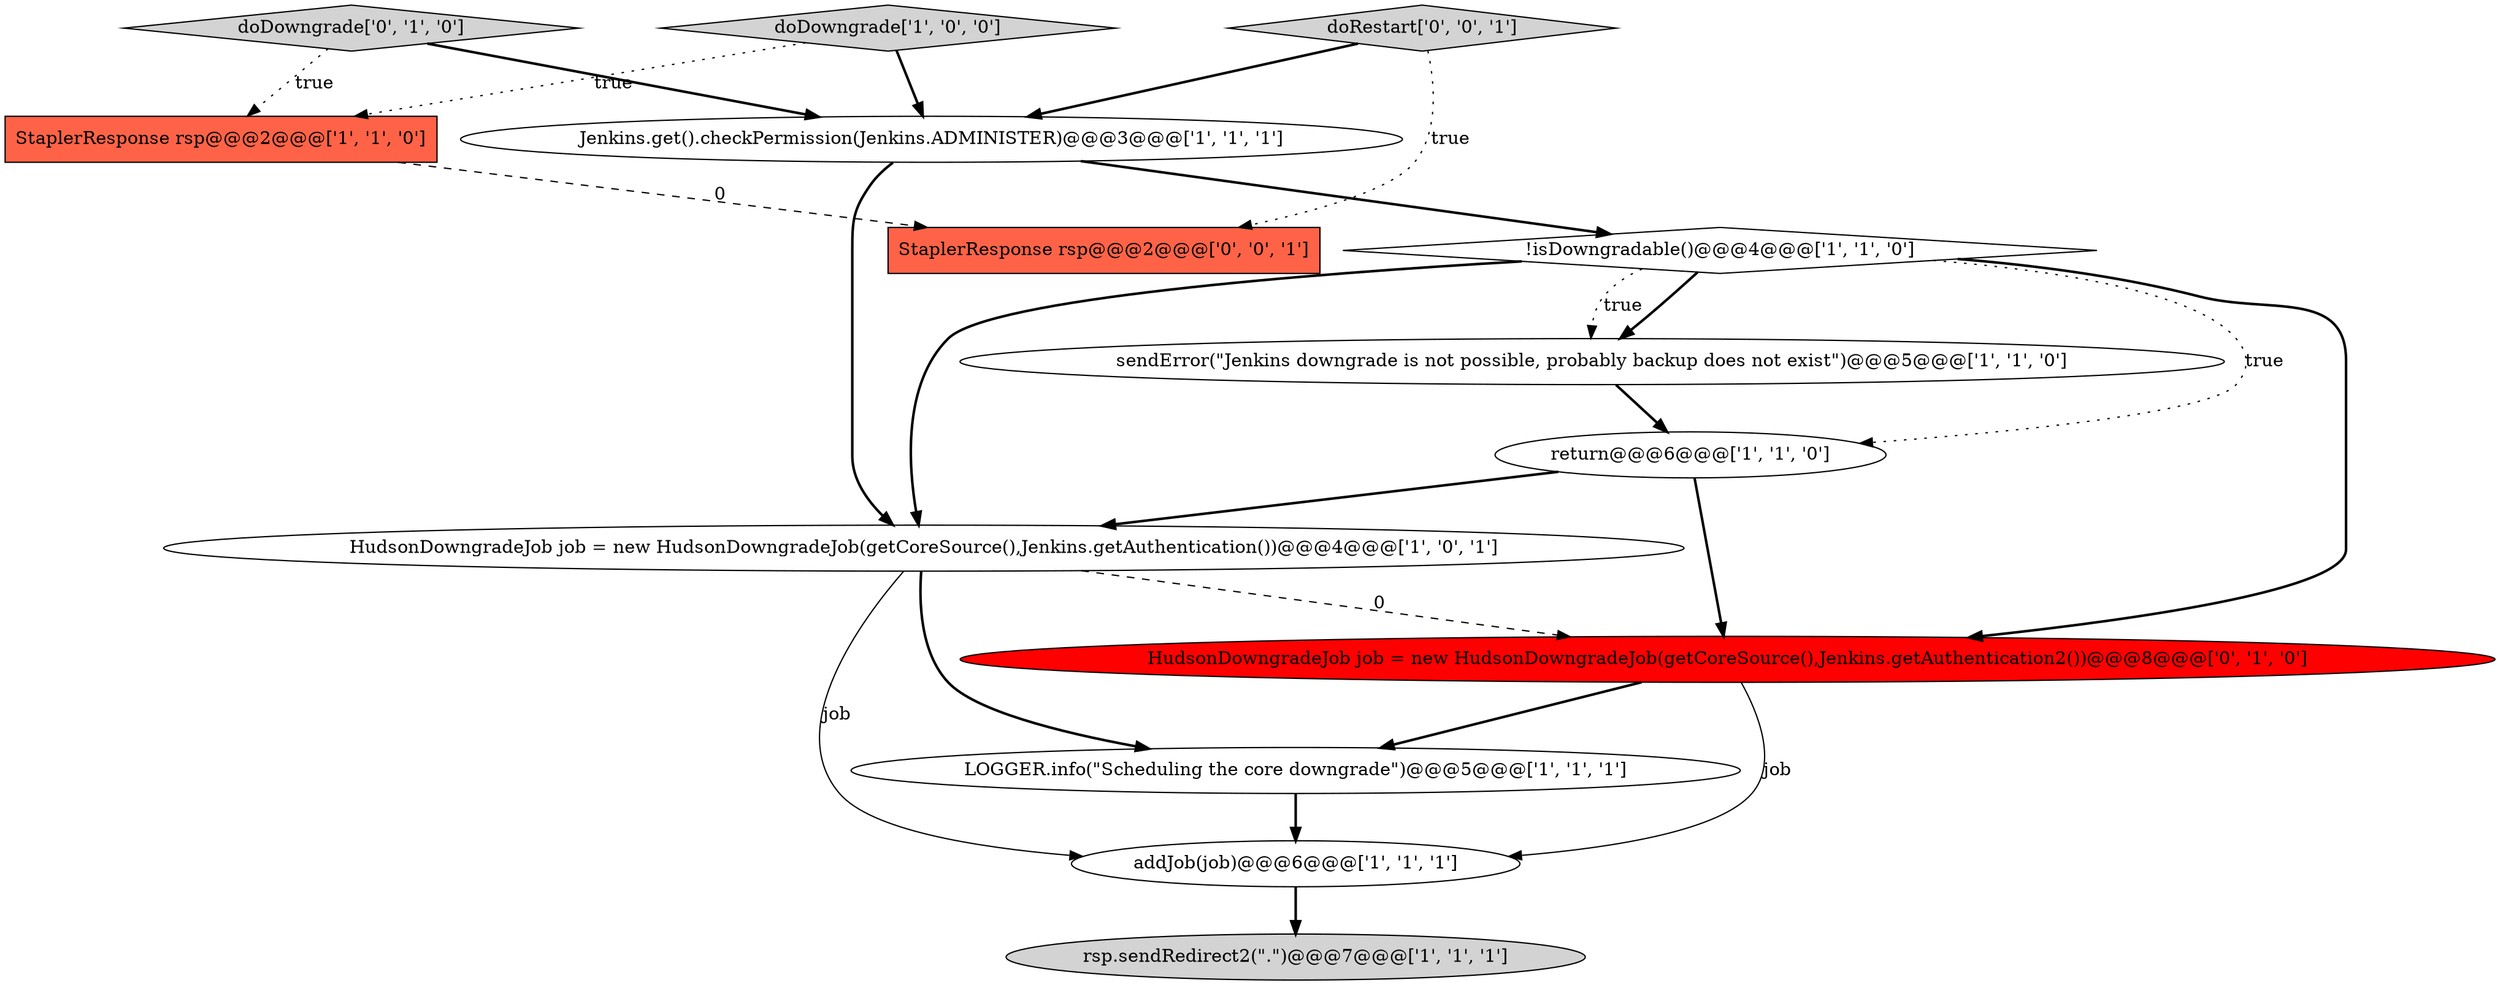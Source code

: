 digraph {
1 [style = filled, label = "StaplerResponse rsp@@@2@@@['1', '1', '0']", fillcolor = tomato, shape = box image = "AAA0AAABBB1BBB"];
9 [style = filled, label = "HudsonDowngradeJob job = new HudsonDowngradeJob(getCoreSource(),Jenkins.getAuthentication())@@@4@@@['1', '0', '1']", fillcolor = white, shape = ellipse image = "AAA0AAABBB1BBB"];
4 [style = filled, label = "rsp.sendRedirect2(\".\")@@@7@@@['1', '1', '1']", fillcolor = lightgray, shape = ellipse image = "AAA0AAABBB1BBB"];
8 [style = filled, label = "!isDowngradable()@@@4@@@['1', '1', '0']", fillcolor = white, shape = diamond image = "AAA0AAABBB1BBB"];
10 [style = filled, label = "doDowngrade['0', '1', '0']", fillcolor = lightgray, shape = diamond image = "AAA0AAABBB2BBB"];
12 [style = filled, label = "StaplerResponse rsp@@@2@@@['0', '0', '1']", fillcolor = tomato, shape = box image = "AAA0AAABBB3BBB"];
2 [style = filled, label = "return@@@6@@@['1', '1', '0']", fillcolor = white, shape = ellipse image = "AAA0AAABBB1BBB"];
13 [style = filled, label = "doRestart['0', '0', '1']", fillcolor = lightgray, shape = diamond image = "AAA0AAABBB3BBB"];
7 [style = filled, label = "addJob(job)@@@6@@@['1', '1', '1']", fillcolor = white, shape = ellipse image = "AAA0AAABBB1BBB"];
5 [style = filled, label = "Jenkins.get().checkPermission(Jenkins.ADMINISTER)@@@3@@@['1', '1', '1']", fillcolor = white, shape = ellipse image = "AAA0AAABBB1BBB"];
0 [style = filled, label = "LOGGER.info(\"Scheduling the core downgrade\")@@@5@@@['1', '1', '1']", fillcolor = white, shape = ellipse image = "AAA0AAABBB1BBB"];
11 [style = filled, label = "HudsonDowngradeJob job = new HudsonDowngradeJob(getCoreSource(),Jenkins.getAuthentication2())@@@8@@@['0', '1', '0']", fillcolor = red, shape = ellipse image = "AAA1AAABBB2BBB"];
3 [style = filled, label = "doDowngrade['1', '0', '0']", fillcolor = lightgray, shape = diamond image = "AAA0AAABBB1BBB"];
6 [style = filled, label = "sendError(\"Jenkins downgrade is not possible, probably backup does not exist\")@@@5@@@['1', '1', '0']", fillcolor = white, shape = ellipse image = "AAA0AAABBB1BBB"];
5->8 [style = bold, label=""];
9->0 [style = bold, label=""];
5->9 [style = bold, label=""];
13->12 [style = dotted, label="true"];
8->2 [style = dotted, label="true"];
8->6 [style = bold, label=""];
2->9 [style = bold, label=""];
7->4 [style = bold, label=""];
0->7 [style = bold, label=""];
6->2 [style = bold, label=""];
1->12 [style = dashed, label="0"];
3->5 [style = bold, label=""];
11->0 [style = bold, label=""];
10->5 [style = bold, label=""];
8->6 [style = dotted, label="true"];
8->9 [style = bold, label=""];
13->5 [style = bold, label=""];
9->11 [style = dashed, label="0"];
10->1 [style = dotted, label="true"];
9->7 [style = solid, label="job"];
8->11 [style = bold, label=""];
3->1 [style = dotted, label="true"];
2->11 [style = bold, label=""];
11->7 [style = solid, label="job"];
}
